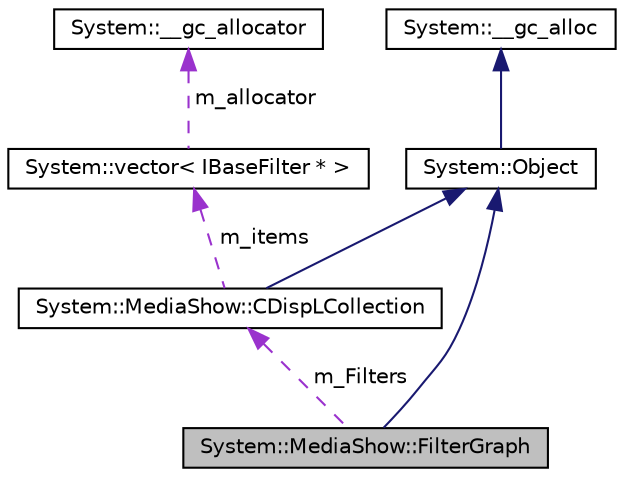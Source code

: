 digraph G
{
  edge [fontname="Helvetica",fontsize="10",labelfontname="Helvetica",labelfontsize="10"];
  node [fontname="Helvetica",fontsize="10",shape=record];
  Node1 [label="System::MediaShow::FilterGraph",height=0.2,width=0.4,color="black", fillcolor="grey75", style="filled" fontcolor="black"];
  Node2 -> Node1 [dir="back",color="midnightblue",fontsize="10",style="solid",fontname="Helvetica"];
  Node2 [label="System::Object",height=0.2,width=0.4,color="black", fillcolor="white", style="filled",URL="$class_system_1_1_object.html"];
  Node3 -> Node2 [dir="back",color="midnightblue",fontsize="10",style="solid",fontname="Helvetica"];
  Node3 [label="System::__gc_alloc",height=0.2,width=0.4,color="black", fillcolor="white", style="filled",URL="$class_system_1_1____gc__alloc.html"];
  Node4 -> Node1 [dir="back",color="darkorchid3",fontsize="10",style="dashed",label=" m_Filters" ,fontname="Helvetica"];
  Node4 [label="System::MediaShow::CDispLCollection",height=0.2,width=0.4,color="black", fillcolor="white", style="filled",URL="$class_system_1_1_media_show_1_1_c_disp_l_collection.html"];
  Node2 -> Node4 [dir="back",color="midnightblue",fontsize="10",style="solid",fontname="Helvetica"];
  Node5 -> Node4 [dir="back",color="darkorchid3",fontsize="10",style="dashed",label=" m_items" ,fontname="Helvetica"];
  Node5 [label="System::vector\< IBaseFilter * \>",height=0.2,width=0.4,color="black", fillcolor="white", style="filled",URL="$class_system_1_1vector.html"];
  Node6 -> Node5 [dir="back",color="darkorchid3",fontsize="10",style="dashed",label=" m_allocator" ,fontname="Helvetica"];
  Node6 [label="System::__gc_allocator",height=0.2,width=0.4,color="black", fillcolor="white", style="filled",URL="$class_system_1_1____gc__allocator.html"];
}
